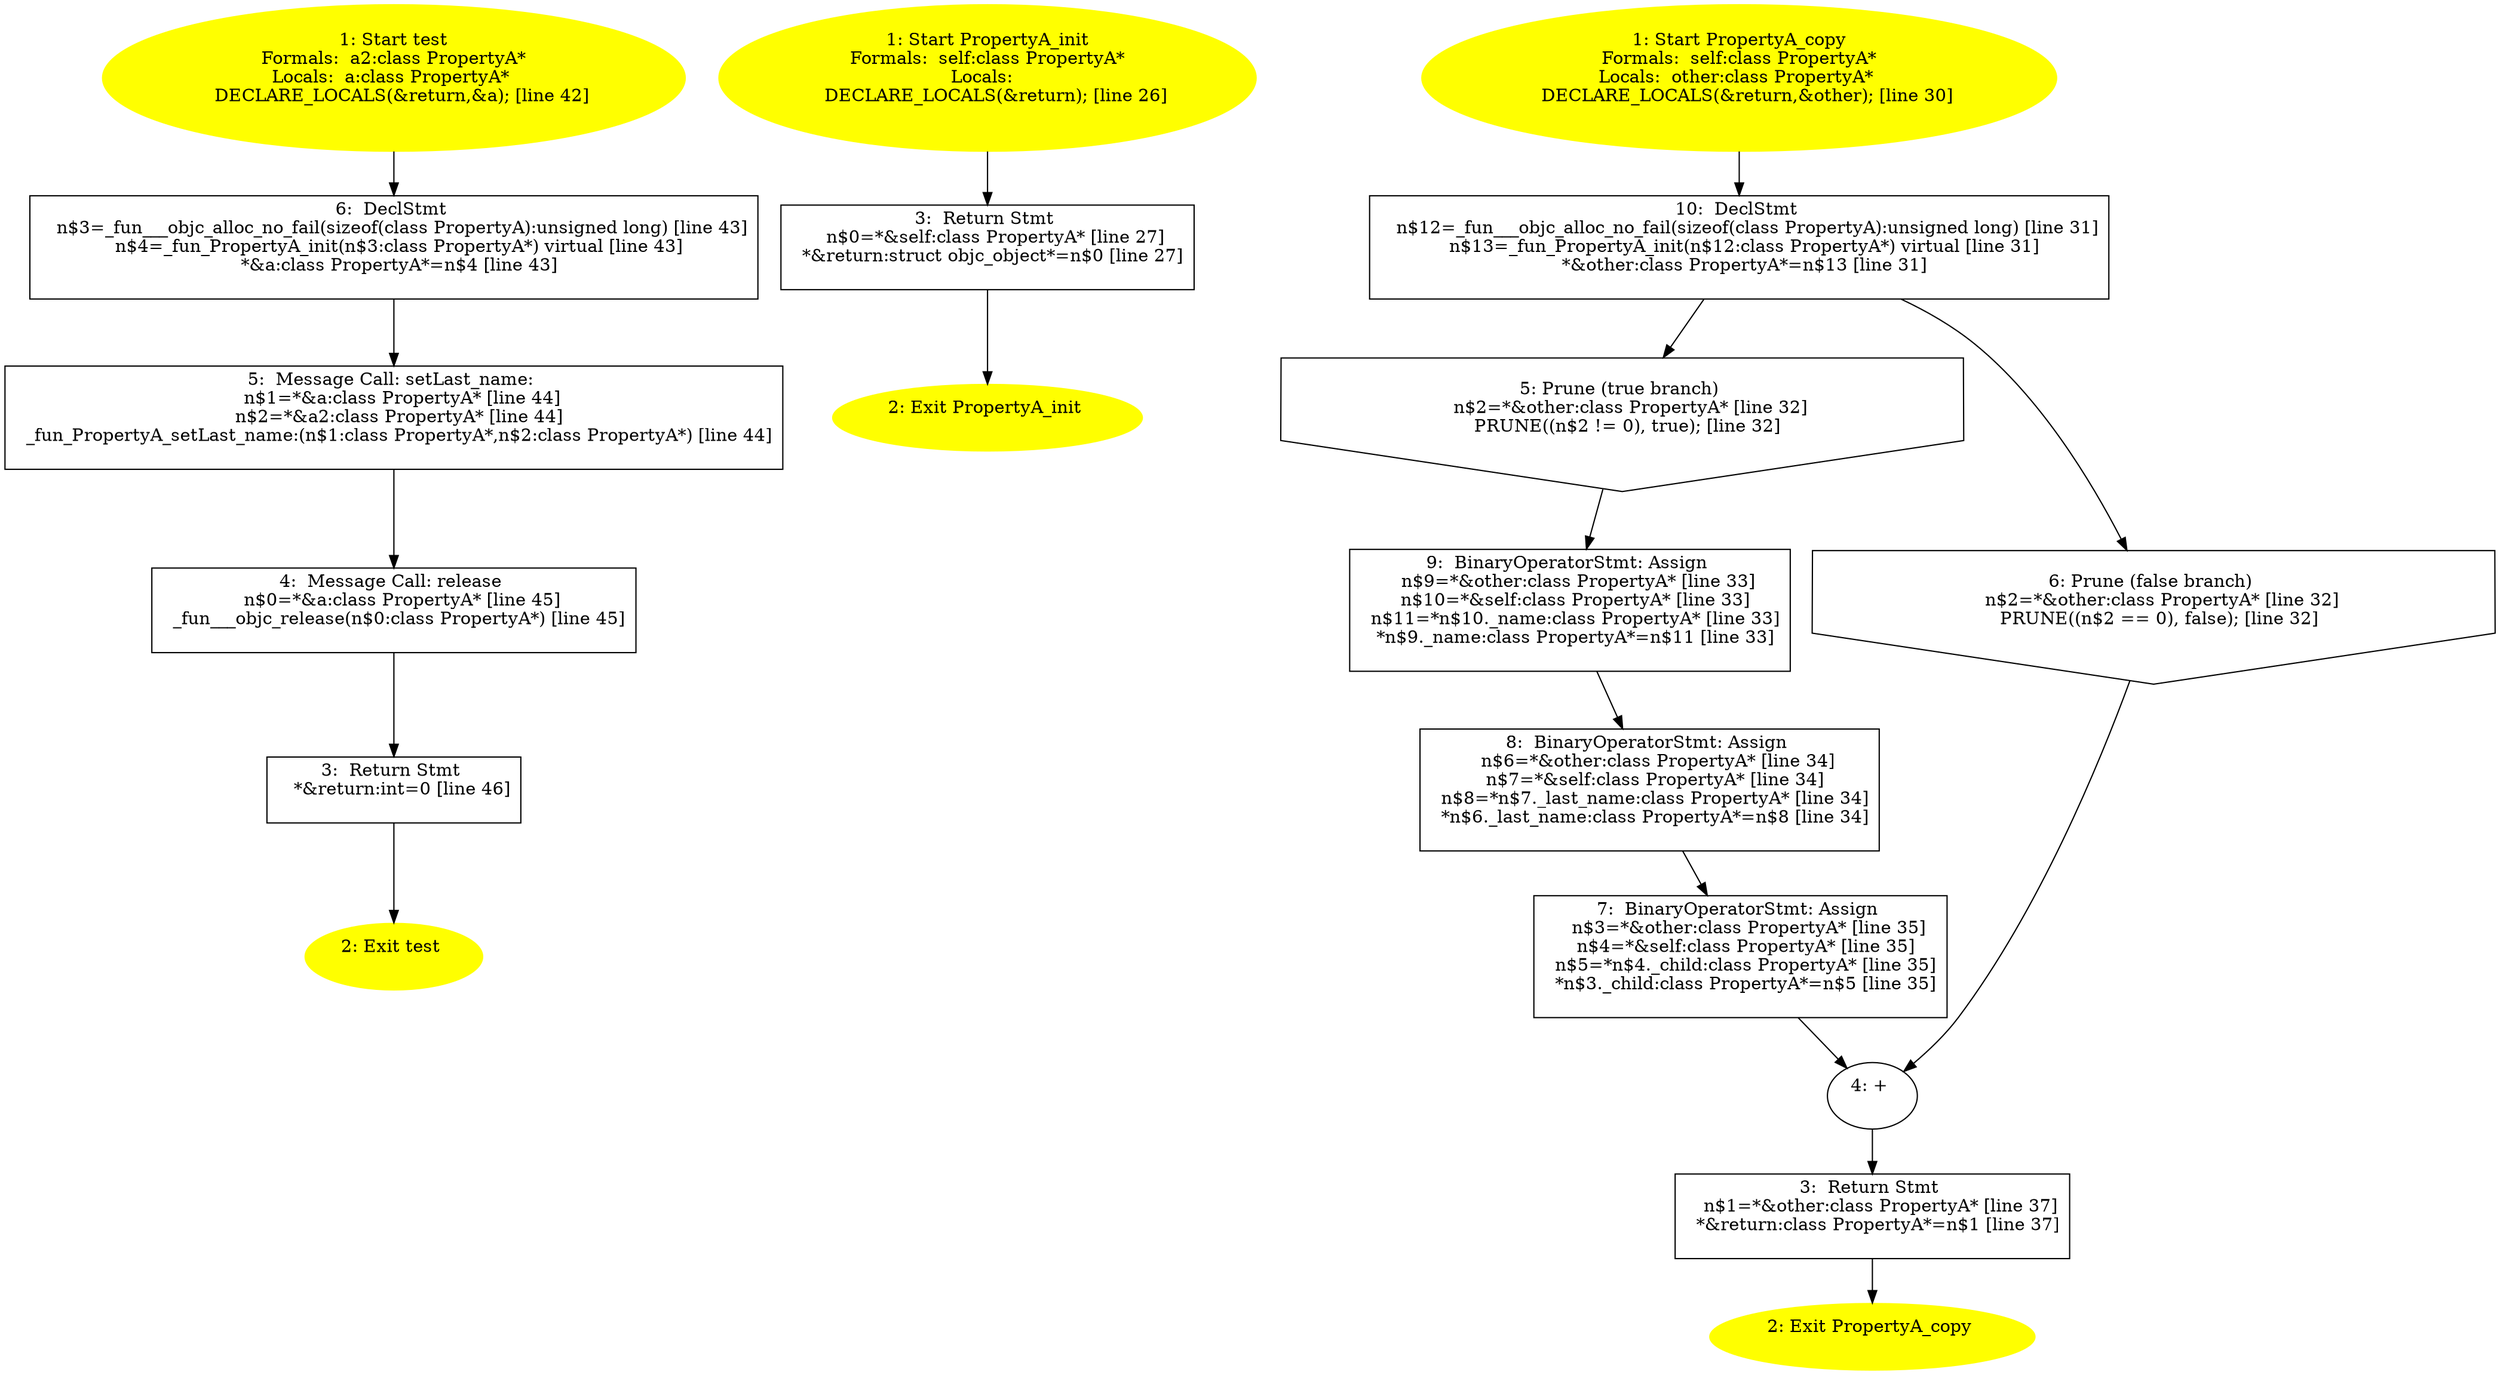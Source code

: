 /* @generated */
digraph iCFG {
"test.098f6bcd4621d373cade4e832627b4f6_1" [label="1: Start test\nFormals:  a2:class PropertyA*\nLocals:  a:class PropertyA* \n   DECLARE_LOCALS(&return,&a); [line 42]\n " color=yellow style=filled]
	

	 "test.098f6bcd4621d373cade4e832627b4f6_1" -> "test.098f6bcd4621d373cade4e832627b4f6_6" ;
"test.098f6bcd4621d373cade4e832627b4f6_2" [label="2: Exit test \n  " color=yellow style=filled]
	

"test.098f6bcd4621d373cade4e832627b4f6_3" [label="3:  Return Stmt \n   *&return:int=0 [line 46]\n " shape="box"]
	

	 "test.098f6bcd4621d373cade4e832627b4f6_3" -> "test.098f6bcd4621d373cade4e832627b4f6_2" ;
"test.098f6bcd4621d373cade4e832627b4f6_4" [label="4:  Message Call: release \n   n$0=*&a:class PropertyA* [line 45]\n  _fun___objc_release(n$0:class PropertyA*) [line 45]\n " shape="box"]
	

	 "test.098f6bcd4621d373cade4e832627b4f6_4" -> "test.098f6bcd4621d373cade4e832627b4f6_3" ;
"test.098f6bcd4621d373cade4e832627b4f6_5" [label="5:  Message Call: setLast_name: \n   n$1=*&a:class PropertyA* [line 44]\n  n$2=*&a2:class PropertyA* [line 44]\n  _fun_PropertyA_setLast_name:(n$1:class PropertyA*,n$2:class PropertyA*) [line 44]\n " shape="box"]
	

	 "test.098f6bcd4621d373cade4e832627b4f6_5" -> "test.098f6bcd4621d373cade4e832627b4f6_4" ;
"test.098f6bcd4621d373cade4e832627b4f6_6" [label="6:  DeclStmt \n   n$3=_fun___objc_alloc_no_fail(sizeof(class PropertyA):unsigned long) [line 43]\n  n$4=_fun_PropertyA_init(n$3:class PropertyA*) virtual [line 43]\n  *&a:class PropertyA*=n$4 [line 43]\n " shape="box"]
	

	 "test.098f6bcd4621d373cade4e832627b4f6_6" -> "test.098f6bcd4621d373cade4e832627b4f6_5" ;
"PropertyA_initinstance.9b28e66362f961678aea671a06eab800_1" [label="1: Start PropertyA_init\nFormals:  self:class PropertyA*\nLocals:  \n   DECLARE_LOCALS(&return); [line 26]\n " color=yellow style=filled]
	

	 "PropertyA_initinstance.9b28e66362f961678aea671a06eab800_1" -> "PropertyA_initinstance.9b28e66362f961678aea671a06eab800_3" ;
"PropertyA_initinstance.9b28e66362f961678aea671a06eab800_2" [label="2: Exit PropertyA_init \n  " color=yellow style=filled]
	

"PropertyA_initinstance.9b28e66362f961678aea671a06eab800_3" [label="3:  Return Stmt \n   n$0=*&self:class PropertyA* [line 27]\n  *&return:struct objc_object*=n$0 [line 27]\n " shape="box"]
	

	 "PropertyA_initinstance.9b28e66362f961678aea671a06eab800_3" -> "PropertyA_initinstance.9b28e66362f961678aea671a06eab800_2" ;
"PropertyA_copyinstance.cf8327e46bc4510f4fc48a55be2364d2_1" [label="1: Start PropertyA_copy\nFormals:  self:class PropertyA*\nLocals:  other:class PropertyA* \n   DECLARE_LOCALS(&return,&other); [line 30]\n " color=yellow style=filled]
	

	 "PropertyA_copyinstance.cf8327e46bc4510f4fc48a55be2364d2_1" -> "PropertyA_copyinstance.cf8327e46bc4510f4fc48a55be2364d2_10" ;
"PropertyA_copyinstance.cf8327e46bc4510f4fc48a55be2364d2_2" [label="2: Exit PropertyA_copy \n  " color=yellow style=filled]
	

"PropertyA_copyinstance.cf8327e46bc4510f4fc48a55be2364d2_3" [label="3:  Return Stmt \n   n$1=*&other:class PropertyA* [line 37]\n  *&return:class PropertyA*=n$1 [line 37]\n " shape="box"]
	

	 "PropertyA_copyinstance.cf8327e46bc4510f4fc48a55be2364d2_3" -> "PropertyA_copyinstance.cf8327e46bc4510f4fc48a55be2364d2_2" ;
"PropertyA_copyinstance.cf8327e46bc4510f4fc48a55be2364d2_4" [label="4: + \n  " ]
	

	 "PropertyA_copyinstance.cf8327e46bc4510f4fc48a55be2364d2_4" -> "PropertyA_copyinstance.cf8327e46bc4510f4fc48a55be2364d2_3" ;
"PropertyA_copyinstance.cf8327e46bc4510f4fc48a55be2364d2_5" [label="5: Prune (true branch) \n   n$2=*&other:class PropertyA* [line 32]\n  PRUNE((n$2 != 0), true); [line 32]\n " shape="invhouse"]
	

	 "PropertyA_copyinstance.cf8327e46bc4510f4fc48a55be2364d2_5" -> "PropertyA_copyinstance.cf8327e46bc4510f4fc48a55be2364d2_9" ;
"PropertyA_copyinstance.cf8327e46bc4510f4fc48a55be2364d2_6" [label="6: Prune (false branch) \n   n$2=*&other:class PropertyA* [line 32]\n  PRUNE((n$2 == 0), false); [line 32]\n " shape="invhouse"]
	

	 "PropertyA_copyinstance.cf8327e46bc4510f4fc48a55be2364d2_6" -> "PropertyA_copyinstance.cf8327e46bc4510f4fc48a55be2364d2_4" ;
"PropertyA_copyinstance.cf8327e46bc4510f4fc48a55be2364d2_7" [label="7:  BinaryOperatorStmt: Assign \n   n$3=*&other:class PropertyA* [line 35]\n  n$4=*&self:class PropertyA* [line 35]\n  n$5=*n$4._child:class PropertyA* [line 35]\n  *n$3._child:class PropertyA*=n$5 [line 35]\n " shape="box"]
	

	 "PropertyA_copyinstance.cf8327e46bc4510f4fc48a55be2364d2_7" -> "PropertyA_copyinstance.cf8327e46bc4510f4fc48a55be2364d2_4" ;
"PropertyA_copyinstance.cf8327e46bc4510f4fc48a55be2364d2_8" [label="8:  BinaryOperatorStmt: Assign \n   n$6=*&other:class PropertyA* [line 34]\n  n$7=*&self:class PropertyA* [line 34]\n  n$8=*n$7._last_name:class PropertyA* [line 34]\n  *n$6._last_name:class PropertyA*=n$8 [line 34]\n " shape="box"]
	

	 "PropertyA_copyinstance.cf8327e46bc4510f4fc48a55be2364d2_8" -> "PropertyA_copyinstance.cf8327e46bc4510f4fc48a55be2364d2_7" ;
"PropertyA_copyinstance.cf8327e46bc4510f4fc48a55be2364d2_9" [label="9:  BinaryOperatorStmt: Assign \n   n$9=*&other:class PropertyA* [line 33]\n  n$10=*&self:class PropertyA* [line 33]\n  n$11=*n$10._name:class PropertyA* [line 33]\n  *n$9._name:class PropertyA*=n$11 [line 33]\n " shape="box"]
	

	 "PropertyA_copyinstance.cf8327e46bc4510f4fc48a55be2364d2_9" -> "PropertyA_copyinstance.cf8327e46bc4510f4fc48a55be2364d2_8" ;
"PropertyA_copyinstance.cf8327e46bc4510f4fc48a55be2364d2_10" [label="10:  DeclStmt \n   n$12=_fun___objc_alloc_no_fail(sizeof(class PropertyA):unsigned long) [line 31]\n  n$13=_fun_PropertyA_init(n$12:class PropertyA*) virtual [line 31]\n  *&other:class PropertyA*=n$13 [line 31]\n " shape="box"]
	

	 "PropertyA_copyinstance.cf8327e46bc4510f4fc48a55be2364d2_10" -> "PropertyA_copyinstance.cf8327e46bc4510f4fc48a55be2364d2_5" ;
	 "PropertyA_copyinstance.cf8327e46bc4510f4fc48a55be2364d2_10" -> "PropertyA_copyinstance.cf8327e46bc4510f4fc48a55be2364d2_6" ;
}
